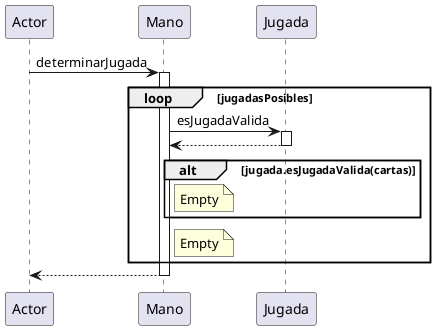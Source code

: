 @startuml
participant Actor
Actor -> Mano : determinarJugada
activate Mano
loop jugadasPosibles
Mano -> Jugada : esJugadaValida
activate Jugada
Jugada --> Mano
deactivate Jugada
alt jugada.esJugadaValida(cartas)
note right of Mano : Empty
end
note right of Mano : Empty
end
return
@enduml